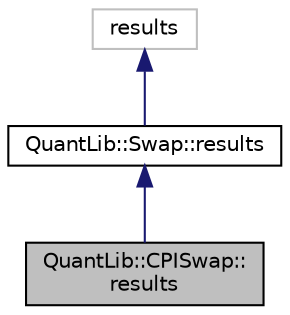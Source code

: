 digraph "QuantLib::CPISwap::results"
{
  edge [fontname="Helvetica",fontsize="10",labelfontname="Helvetica",labelfontsize="10"];
  node [fontname="Helvetica",fontsize="10",shape=record];
  Node1 [label="QuantLib::CPISwap::\lresults",height=0.2,width=0.4,color="black", fillcolor="grey75", style="filled", fontcolor="black"];
  Node2 -> Node1 [dir="back",color="midnightblue",fontsize="10",style="solid"];
  Node2 [label="QuantLib::Swap::results",height=0.2,width=0.4,color="black", fillcolor="white", style="filled",URL="$class_quant_lib_1_1_swap_1_1results.html"];
  Node3 -> Node2 [dir="back",color="midnightblue",fontsize="10",style="solid"];
  Node3 [label="results",height=0.2,width=0.4,color="grey75", fillcolor="white", style="filled"];
}
